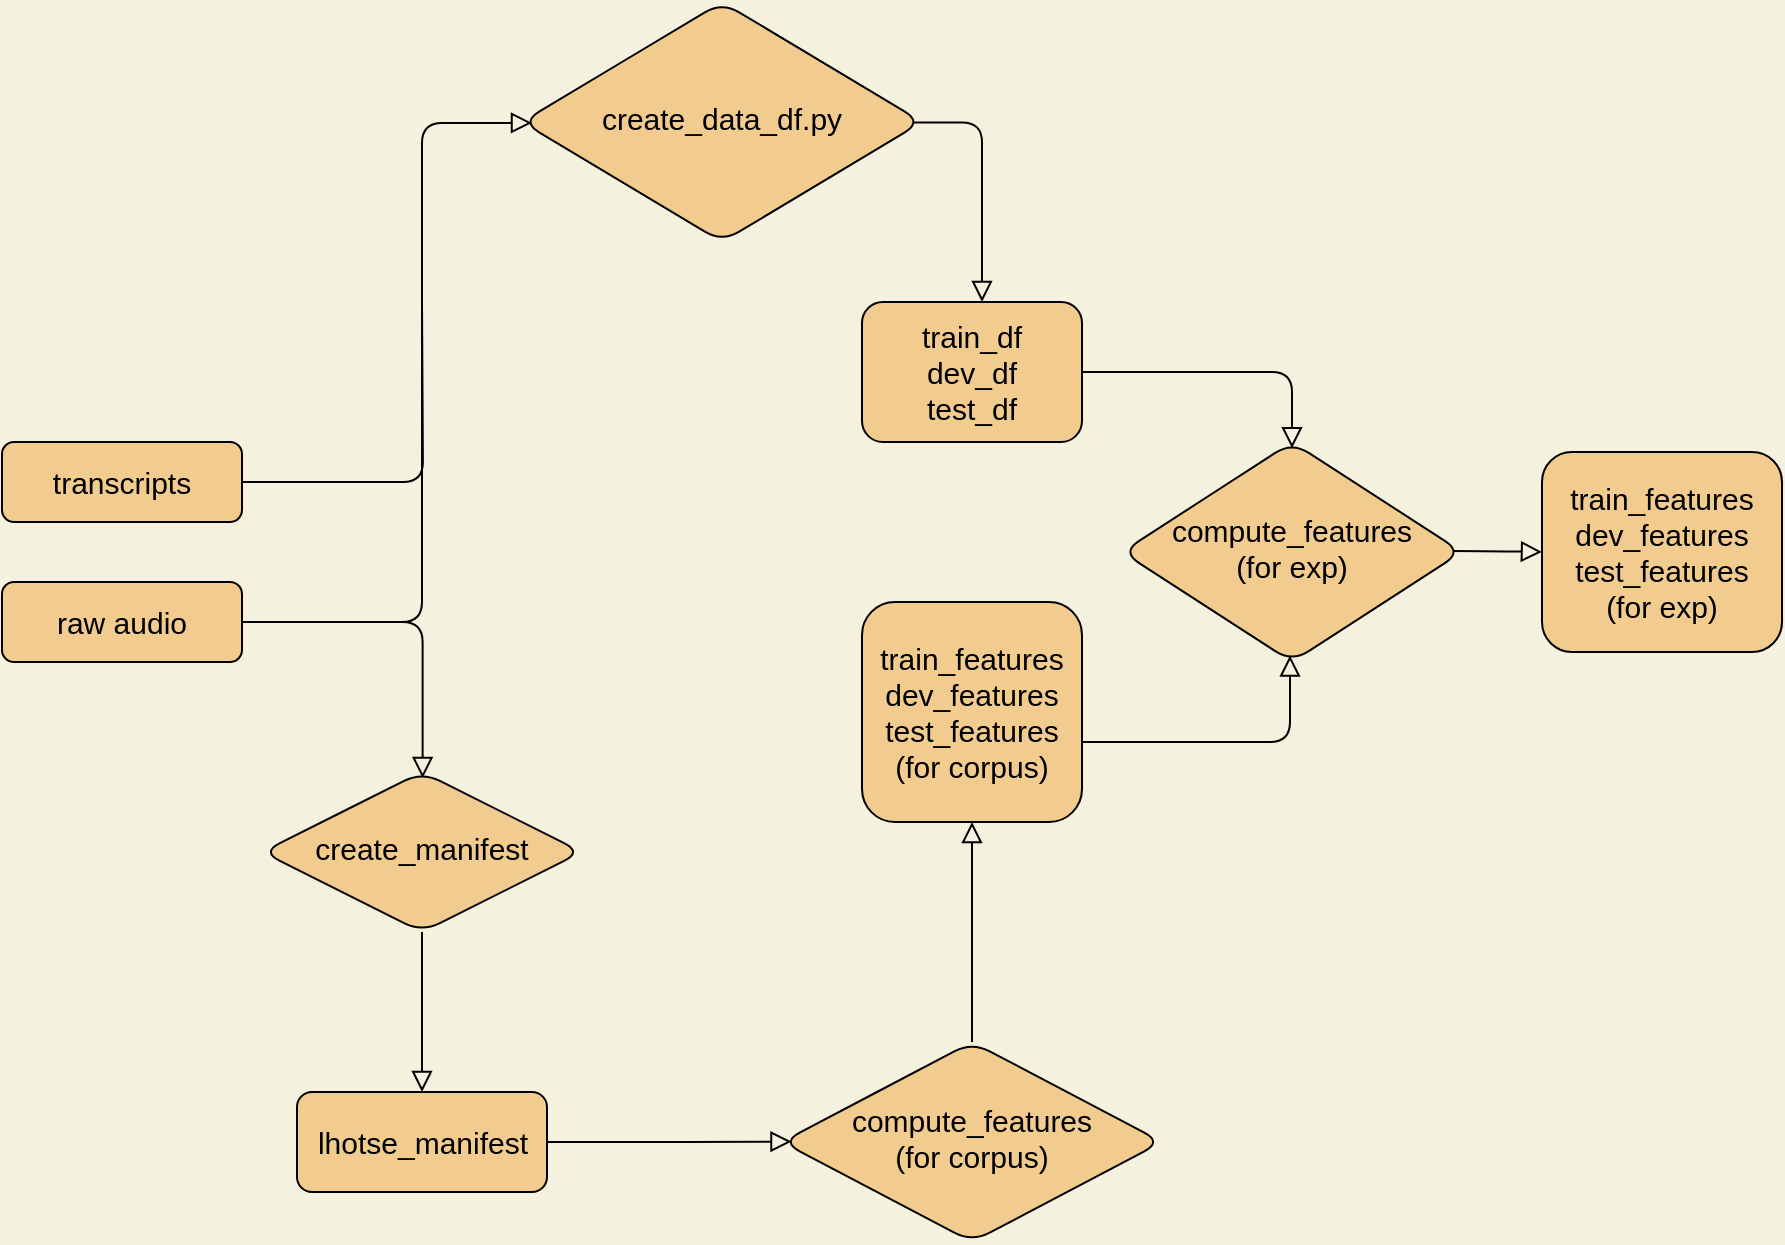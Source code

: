 <mxfile version="15.7.3" type="device"><diagram id="C5RBs43oDa-KdzZeNtuy" name="Page-1"><mxGraphModel dx="1185" dy="633" grid="1" gridSize="10" guides="1" tooltips="1" connect="1" arrows="1" fold="1" page="1" pageScale="1" pageWidth="827" pageHeight="1169" background="#F4F1DE" math="0" shadow="0"><root><mxCell id="WIyWlLk6GJQsqaUBKTNV-0"/><mxCell id="WIyWlLk6GJQsqaUBKTNV-1" parent="WIyWlLk6GJQsqaUBKTNV-0"/><mxCell id="WIyWlLk6GJQsqaUBKTNV-2" value="" style="html=1;jettySize=auto;orthogonalLoop=1;fontSize=15;endArrow=block;endFill=0;endSize=8;strokeWidth=1;shadow=0;labelBackgroundColor=none;edgeStyle=orthogonalEdgeStyle;entryX=0.025;entryY=0.504;entryDx=0;entryDy=0;entryPerimeter=0;strokeColor=#000000;fontColor=#000000;labelBorderColor=#000000;" parent="WIyWlLk6GJQsqaUBKTNV-1" source="WIyWlLk6GJQsqaUBKTNV-3" target="WIyWlLk6GJQsqaUBKTNV-6" edge="1"><mxGeometry relative="1" as="geometry"><Array as="points"><mxPoint x="220" y="430"/><mxPoint x="220" y="180"/></Array></mxGeometry></mxCell><mxCell id="KlHTfSIzek7CXGwW3eXX-22" style="edgeStyle=orthogonalEdgeStyle;rounded=1;orthogonalLoop=1;jettySize=auto;html=1;exitX=1;exitY=0.5;exitDx=0;exitDy=0;entryX=0.502;entryY=0.038;entryDx=0;entryDy=0;startArrow=none;startFill=0;endArrow=block;endFill=0;startSize=8;endSize=8;entryPerimeter=0;labelBackgroundColor=#F4F1DE;strokeColor=#000000;fontColor=#000000;labelBorderColor=#000000;fontSize=15;" edge="1" parent="WIyWlLk6GJQsqaUBKTNV-1" source="WIyWlLk6GJQsqaUBKTNV-3" target="KlHTfSIzek7CXGwW3eXX-6"><mxGeometry relative="1" as="geometry"/></mxCell><mxCell id="WIyWlLk6GJQsqaUBKTNV-3" value="raw audio" style="whiteSpace=wrap;html=1;fontSize=15;glass=0;strokeWidth=1;shadow=0;rounded=1;fillColor=#F2CC8F;strokeColor=#000000;fontColor=#000000;" parent="WIyWlLk6GJQsqaUBKTNV-1" vertex="1"><mxGeometry x="10" y="410" width="120" height="40" as="geometry"/></mxCell><mxCell id="WIyWlLk6GJQsqaUBKTNV-5" value="" style="edgeStyle=orthogonalEdgeStyle;html=1;jettySize=auto;orthogonalLoop=1;fontSize=15;endArrow=block;endFill=0;endSize=8;strokeWidth=1;shadow=0;labelBackgroundColor=none;exitX=0.971;exitY=0.502;exitDx=0;exitDy=0;exitPerimeter=0;strokeColor=#000000;fontColor=#000000;labelBorderColor=#000000;" parent="WIyWlLk6GJQsqaUBKTNV-1" source="WIyWlLk6GJQsqaUBKTNV-6" target="WIyWlLk6GJQsqaUBKTNV-7" edge="1"><mxGeometry y="10" relative="1" as="geometry"><mxPoint as="offset"/><Array as="points"><mxPoint x="500" y="180"/></Array></mxGeometry></mxCell><mxCell id="WIyWlLk6GJQsqaUBKTNV-6" value="&lt;div style=&quot;font-size: 15px;&quot;&gt;create_data_df.py&lt;/div&gt;" style="rhombus;whiteSpace=wrap;html=1;shadow=0;fontFamily=Helvetica;fontSize=15;align=center;strokeWidth=1;spacing=6;spacingTop=-4;rounded=1;fillColor=#F2CC8F;strokeColor=#000000;fontColor=#000000;" parent="WIyWlLk6GJQsqaUBKTNV-1" vertex="1"><mxGeometry x="270" y="120" width="200" height="120" as="geometry"/></mxCell><mxCell id="KlHTfSIzek7CXGwW3eXX-4" style="edgeStyle=orthogonalEdgeStyle;orthogonalLoop=1;jettySize=auto;html=1;entryX=0.5;entryY=0.028;entryDx=0;entryDy=0;endArrow=block;endFill=0;endSize=8;entryPerimeter=0;labelBackgroundColor=#F4F1DE;strokeColor=#000000;fontColor=#000000;labelBorderColor=#000000;fontSize=15;" edge="1" parent="WIyWlLk6GJQsqaUBKTNV-1" source="WIyWlLk6GJQsqaUBKTNV-7" target="KlHTfSIzek7CXGwW3eXX-2"><mxGeometry relative="1" as="geometry"><Array as="points"><mxPoint x="655" y="305"/></Array></mxGeometry></mxCell><mxCell id="WIyWlLk6GJQsqaUBKTNV-7" value="&lt;div style=&quot;font-size: 15px;&quot;&gt;train_df&lt;/div&gt;&lt;div style=&quot;font-size: 15px;&quot;&gt;dev_df&lt;/div&gt;&lt;div style=&quot;font-size: 15px;&quot;&gt;test_df&lt;/div&gt;" style="whiteSpace=wrap;html=1;fontSize=15;glass=0;strokeWidth=1;shadow=0;rounded=1;fillColor=#F2CC8F;strokeColor=#000000;fontColor=#000000;" parent="WIyWlLk6GJQsqaUBKTNV-1" vertex="1"><mxGeometry x="440" y="270" width="110" height="70" as="geometry"/></mxCell><mxCell id="KlHTfSIzek7CXGwW3eXX-21" style="edgeStyle=orthogonalEdgeStyle;orthogonalLoop=1;jettySize=auto;html=1;exitX=1;exitY=0.5;exitDx=0;exitDy=0;startArrow=none;startFill=0;endArrow=none;endFill=0;labelBackgroundColor=#F4F1DE;strokeColor=#000000;fontColor=#000000;labelBorderColor=#000000;fontSize=15;" edge="1" parent="WIyWlLk6GJQsqaUBKTNV-1" source="KlHTfSIzek7CXGwW3eXX-0"><mxGeometry relative="1" as="geometry"><mxPoint x="220" y="270" as="targetPoint"/></mxGeometry></mxCell><mxCell id="KlHTfSIzek7CXGwW3eXX-0" value="transcripts" style="whiteSpace=wrap;html=1;fontSize=15;glass=0;strokeWidth=1;shadow=0;rounded=1;fillColor=#F2CC8F;strokeColor=#000000;fontColor=#000000;" vertex="1" parent="WIyWlLk6GJQsqaUBKTNV-1"><mxGeometry x="10" y="340" width="120" height="40" as="geometry"/></mxCell><mxCell id="KlHTfSIzek7CXGwW3eXX-18" style="edgeStyle=orthogonalEdgeStyle;orthogonalLoop=1;jettySize=auto;html=1;exitX=0.974;exitY=0.496;exitDx=0;exitDy=0;entryX=0;entryY=0.5;entryDx=0;entryDy=0;startArrow=none;startFill=0;endArrow=block;endFill=0;endSize=8;exitPerimeter=0;labelBackgroundColor=#F4F1DE;strokeColor=#000000;fontColor=#000000;labelBorderColor=#000000;fontSize=15;" edge="1" parent="WIyWlLk6GJQsqaUBKTNV-1" source="KlHTfSIzek7CXGwW3eXX-2" target="KlHTfSIzek7CXGwW3eXX-17"><mxGeometry relative="1" as="geometry"/></mxCell><mxCell id="KlHTfSIzek7CXGwW3eXX-2" value="&lt;div style=&quot;font-size: 15px;&quot;&gt;compute_features&lt;/div&gt;&lt;div style=&quot;font-size: 15px;&quot;&gt;(for exp)&lt;br style=&quot;font-size: 15px;&quot;&gt;&lt;/div&gt;" style="rhombus;whiteSpace=wrap;html=1;shadow=0;fontFamily=Helvetica;fontSize=15;align=center;strokeWidth=1;spacing=6;spacingTop=-4;rounded=1;fillColor=#F2CC8F;strokeColor=#000000;fontColor=#000000;arcSize=20;" vertex="1" parent="WIyWlLk6GJQsqaUBKTNV-1"><mxGeometry x="570" y="340" width="170" height="110" as="geometry"/></mxCell><mxCell id="KlHTfSIzek7CXGwW3eXX-11" style="edgeStyle=orthogonalEdgeStyle;orthogonalLoop=1;jettySize=auto;html=1;startArrow=none;startFill=0;endArrow=block;endFill=0;entryX=0.025;entryY=0.498;entryDx=0;entryDy=0;endSize=8;entryPerimeter=0;labelBackgroundColor=#F4F1DE;strokeColor=#000000;fontColor=#000000;labelBorderColor=#000000;fontSize=15;" edge="1" parent="WIyWlLk6GJQsqaUBKTNV-1" source="KlHTfSIzek7CXGwW3eXX-5" target="KlHTfSIzek7CXGwW3eXX-12"><mxGeometry relative="1" as="geometry"><mxPoint x="540" y="570" as="targetPoint"/></mxGeometry></mxCell><mxCell id="KlHTfSIzek7CXGwW3eXX-5" value="lhotse_manifest" style="whiteSpace=wrap;html=1;fontSize=15;glass=0;strokeWidth=1;shadow=0;rounded=1;fillColor=#F2CC8F;strokeColor=#000000;fontColor=#000000;" vertex="1" parent="WIyWlLk6GJQsqaUBKTNV-1"><mxGeometry x="157.5" y="665" width="125" height="50" as="geometry"/></mxCell><mxCell id="KlHTfSIzek7CXGwW3eXX-10" style="edgeStyle=orthogonalEdgeStyle;orthogonalLoop=1;jettySize=auto;html=1;startArrow=none;startFill=0;endArrow=block;endFill=0;endSize=8;labelBackgroundColor=#F4F1DE;strokeColor=#000000;fontColor=#000000;labelBorderColor=#000000;fontSize=15;" edge="1" parent="WIyWlLk6GJQsqaUBKTNV-1" source="KlHTfSIzek7CXGwW3eXX-6" target="KlHTfSIzek7CXGwW3eXX-5"><mxGeometry relative="1" as="geometry"/></mxCell><mxCell id="KlHTfSIzek7CXGwW3eXX-6" value="&lt;div style=&quot;font-size: 15px;&quot;&gt;create_manifest&lt;/div&gt;" style="rhombus;whiteSpace=wrap;html=1;shadow=0;fontFamily=Helvetica;fontSize=15;align=center;strokeWidth=1;spacing=6;spacingTop=-4;rounded=1;fillColor=#F2CC8F;strokeColor=#000000;fontColor=#000000;" vertex="1" parent="WIyWlLk6GJQsqaUBKTNV-1"><mxGeometry x="140" y="505" width="160" height="80" as="geometry"/></mxCell><mxCell id="KlHTfSIzek7CXGwW3eXX-13" style="edgeStyle=orthogonalEdgeStyle;orthogonalLoop=1;jettySize=auto;html=1;startArrow=none;startFill=0;endArrow=block;endFill=0;entryX=0.5;entryY=1;entryDx=0;entryDy=0;endSize=8;labelBackgroundColor=#F4F1DE;strokeColor=#000000;fontColor=#000000;labelBorderColor=#000000;fontSize=15;" edge="1" parent="WIyWlLk6GJQsqaUBKTNV-1" source="KlHTfSIzek7CXGwW3eXX-12" target="KlHTfSIzek7CXGwW3eXX-14"><mxGeometry relative="1" as="geometry"><mxPoint x="630" y="450" as="targetPoint"/></mxGeometry></mxCell><mxCell id="KlHTfSIzek7CXGwW3eXX-12" value="&lt;div style=&quot;font-size: 15px;&quot;&gt;compute_features&lt;/div&gt;&lt;div style=&quot;font-size: 15px;&quot;&gt;(for corpus)&lt;br style=&quot;font-size: 15px;&quot;&gt;&lt;/div&gt;" style="rhombus;whiteSpace=wrap;html=1;shadow=0;fontFamily=Helvetica;fontSize=15;align=center;strokeWidth=1;spacing=6;spacingTop=-4;rounded=1;fillColor=#F2CC8F;strokeColor=#000000;fontColor=#000000;" vertex="1" parent="WIyWlLk6GJQsqaUBKTNV-1"><mxGeometry x="400" y="640" width="190" height="100" as="geometry"/></mxCell><mxCell id="KlHTfSIzek7CXGwW3eXX-16" style="edgeStyle=orthogonalEdgeStyle;orthogonalLoop=1;jettySize=auto;html=1;entryX=0.497;entryY=0.971;entryDx=0;entryDy=0;startArrow=none;startFill=0;endArrow=block;endFill=0;endSize=8;entryPerimeter=0;labelBackgroundColor=#F4F1DE;strokeColor=#000000;fontColor=#000000;labelBorderColor=#000000;fontSize=15;" edge="1" parent="WIyWlLk6GJQsqaUBKTNV-1" source="KlHTfSIzek7CXGwW3eXX-14" target="KlHTfSIzek7CXGwW3eXX-2"><mxGeometry relative="1" as="geometry"><Array as="points"><mxPoint x="654" y="490"/><mxPoint x="654" y="447"/></Array></mxGeometry></mxCell><mxCell id="KlHTfSIzek7CXGwW3eXX-14" value="&lt;div style=&quot;font-size: 15px;&quot;&gt;train_features&lt;/div&gt;&lt;div style=&quot;font-size: 15px;&quot;&gt;dev_features&lt;/div&gt;&lt;div style=&quot;font-size: 15px;&quot;&gt;test_features&lt;/div&gt;&lt;div style=&quot;font-size: 15px;&quot;&gt;(for corpus)&lt;br style=&quot;font-size: 15px;&quot;&gt;&lt;/div&gt;" style="whiteSpace=wrap;html=1;fontSize=15;glass=0;strokeWidth=1;shadow=0;rounded=1;fillColor=#F2CC8F;strokeColor=#000000;fontColor=#000000;" vertex="1" parent="WIyWlLk6GJQsqaUBKTNV-1"><mxGeometry x="440" y="420" width="110" height="110" as="geometry"/></mxCell><mxCell id="KlHTfSIzek7CXGwW3eXX-17" value="&lt;div style=&quot;font-size: 15px;&quot;&gt;train_features&lt;/div&gt;&lt;div style=&quot;font-size: 15px;&quot;&gt;dev_features&lt;/div&gt;&lt;div style=&quot;font-size: 15px;&quot;&gt;test_features&lt;/div&gt;&lt;div style=&quot;font-size: 15px;&quot;&gt;(for exp)&lt;br style=&quot;font-size: 15px;&quot;&gt;&lt;/div&gt;" style="whiteSpace=wrap;html=1;fontSize=15;glass=0;strokeWidth=1;shadow=0;rounded=1;fillColor=#F2CC8F;strokeColor=#000000;fontColor=#000000;labelBorderColor=none;" vertex="1" parent="WIyWlLk6GJQsqaUBKTNV-1"><mxGeometry x="780" y="345" width="120" height="100" as="geometry"/></mxCell></root></mxGraphModel></diagram></mxfile>